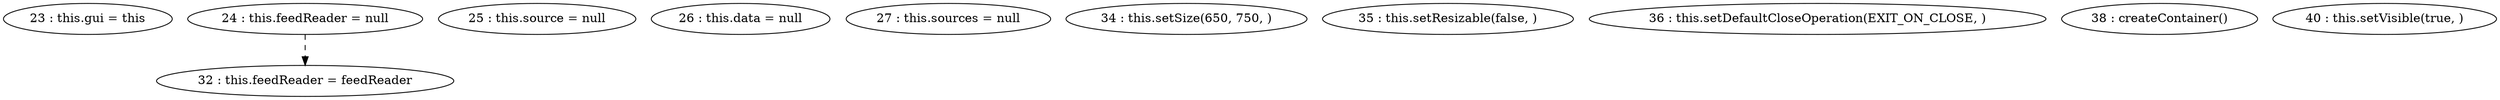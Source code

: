 digraph G {
"23 : this.gui = this"
"24 : this.feedReader = null"
"24 : this.feedReader = null" -> "32 : this.feedReader = feedReader" [style=dashed]
"25 : this.source = null"
"26 : this.data = null"
"27 : this.sources = null"
"32 : this.feedReader = feedReader"
"34 : this.setSize(650, 750, )"
"35 : this.setResizable(false, )"
"36 : this.setDefaultCloseOperation(EXIT_ON_CLOSE, )"
"38 : createContainer()"
"40 : this.setVisible(true, )"
}